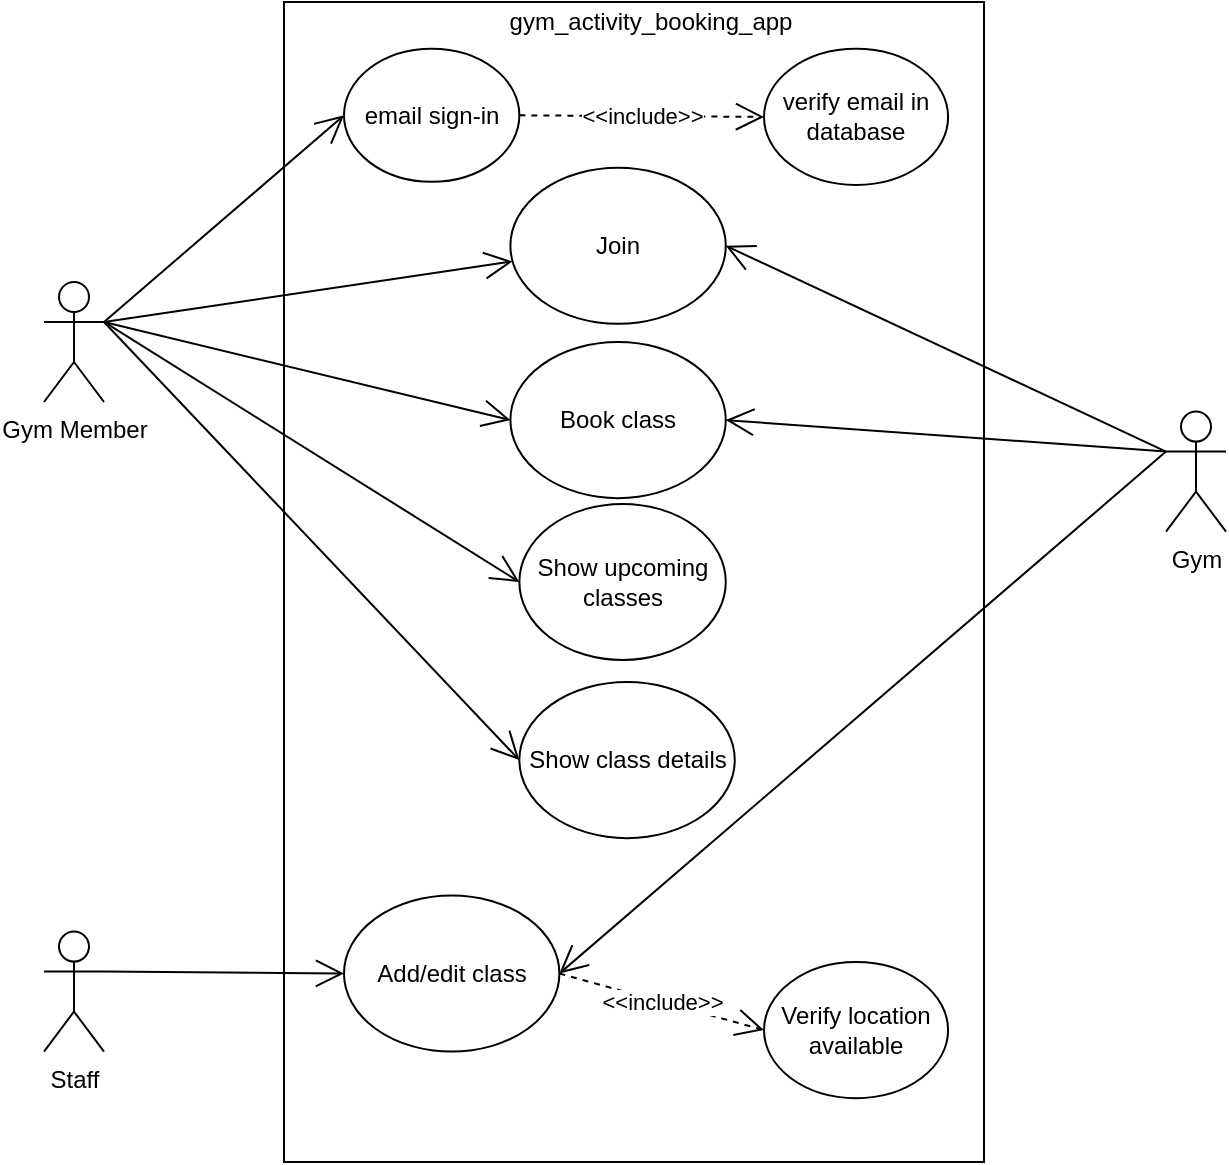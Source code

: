 <mxfile version="14.6.9" type="device"><diagram id="HGOb7qaeOCTg50rsVTjt" name="Page-1"><mxGraphModel dx="1666" dy="826" grid="1" gridSize="10" guides="1" tooltips="1" connect="1" arrows="1" fold="1" page="1" pageScale="1" pageWidth="827" pageHeight="1169" math="0" shadow="0"><root><mxCell id="0"/><mxCell id="1" parent="0"/><mxCell id="JqDtZOUEjuC0WS2-WJum-6" value="Gym Member" style="shape=umlActor;verticalLabelPosition=bottom;verticalAlign=top;html=1;outlineConnect=0;" parent="1" vertex="1"><mxGeometry x="110" y="610" width="30" height="60" as="geometry"/></mxCell><mxCell id="JqDtZOUEjuC0WS2-WJum-10" value="" style="group" parent="1" vertex="1" connectable="0"><mxGeometry x="230" y="470" width="350" height="580" as="geometry"/></mxCell><mxCell id="JqDtZOUEjuC0WS2-WJum-2" value="" style="rounded=0;whiteSpace=wrap;html=1;" parent="JqDtZOUEjuC0WS2-WJum-10" vertex="1"><mxGeometry width="350" height="560.667" as="geometry"/></mxCell><mxCell id="JqDtZOUEjuC0WS2-WJum-3" value="gym_activity_booking_app" style="text;html=1;align=center;verticalAlign=middle;resizable=0;points=[];autosize=1;strokeColor=none;" parent="JqDtZOUEjuC0WS2-WJum-10" vertex="1"><mxGeometry x="103.205" width="160" height="20" as="geometry"/></mxCell><mxCell id="JqDtZOUEjuC0WS2-WJum-14" value="Join" style="ellipse;whiteSpace=wrap;html=1;" parent="JqDtZOUEjuC0WS2-WJum-10" vertex="1"><mxGeometry x="98.718" y="43.5" width="107.692" height="75.477" as="geometry"/></mxCell><mxCell id="JqDtZOUEjuC0WS2-WJum-16" value="Book class" style="ellipse;whiteSpace=wrap;html=1;" parent="JqDtZOUEjuC0WS2-WJum-10" vertex="1"><mxGeometry x="98.718" y="125.667" width="107.692" height="75.468" as="geometry"/></mxCell><mxCell id="JqDtZOUEjuC0WS2-WJum-17" value="Show upcoming classes" style="ellipse;whiteSpace=wrap;html=1;" parent="JqDtZOUEjuC0WS2-WJum-10" vertex="1"><mxGeometry x="98.718" y="212.667" width="107.692" height="75.468" as="geometry"/></mxCell><mxCell id="JqDtZOUEjuC0WS2-WJum-18" value="Show class details" style="ellipse;whiteSpace=wrap;html=1;" parent="JqDtZOUEjuC0WS2-WJum-10" vertex="1"><mxGeometry x="98.718" y="299.667" width="107.692" height="75.468" as="geometry"/></mxCell><mxCell id="JqDtZOUEjuC0WS2-WJum-19" value="" style="group" parent="JqDtZOUEjuC0WS2-WJum-10" vertex="1" connectable="0"><mxGeometry width="350" height="580" as="geometry"/></mxCell><mxCell id="JqDtZOUEjuC0WS2-WJum-20" value="" style="rounded=0;whiteSpace=wrap;html=1;" parent="JqDtZOUEjuC0WS2-WJum-19" vertex="1"><mxGeometry width="350" height="580" as="geometry"/></mxCell><mxCell id="JqDtZOUEjuC0WS2-WJum-21" value="gym_activity_booking_app" style="text;html=1;align=center;verticalAlign=middle;resizable=0;points=[];autosize=1;strokeColor=none;" parent="JqDtZOUEjuC0WS2-WJum-19" vertex="1"><mxGeometry x="103.205" width="160" height="20" as="geometry"/></mxCell><mxCell id="JqDtZOUEjuC0WS2-WJum-22" value="Join" style="ellipse;whiteSpace=wrap;html=1;" parent="JqDtZOUEjuC0WS2-WJum-19" vertex="1"><mxGeometry x="113.198" y="82.857" width="107.692" height="78.08" as="geometry"/></mxCell><mxCell id="JqDtZOUEjuC0WS2-WJum-23" value="Book class" style="ellipse;whiteSpace=wrap;html=1;" parent="JqDtZOUEjuC0WS2-WJum-19" vertex="1"><mxGeometry x="113.198" y="170.001" width="107.692" height="78.07" as="geometry"/></mxCell><mxCell id="JqDtZOUEjuC0WS2-WJum-24" value="Show upcoming classes" style="ellipse;whiteSpace=wrap;html=1;" parent="JqDtZOUEjuC0WS2-WJum-19" vertex="1"><mxGeometry x="117.69" y="250.96" width="103.2" height="78.07" as="geometry"/></mxCell><mxCell id="JqDtZOUEjuC0WS2-WJum-25" value="Show class details" style="ellipse;whiteSpace=wrap;html=1;" parent="JqDtZOUEjuC0WS2-WJum-19" vertex="1"><mxGeometry x="117.688" y="340.0" width="107.692" height="78.07" as="geometry"/></mxCell><mxCell id="JqDtZOUEjuC0WS2-WJum-26" value="Add/edit class" style="ellipse;whiteSpace=wrap;html=1;" parent="JqDtZOUEjuC0WS2-WJum-19" vertex="1"><mxGeometry x="30.002" y="446.732" width="107.692" height="78.07" as="geometry"/></mxCell><mxCell id="JqDtZOUEjuC0WS2-WJum-30" value="Verify location available" style="ellipse;whiteSpace=wrap;html=1;" parent="JqDtZOUEjuC0WS2-WJum-19" vertex="1"><mxGeometry x="240" y="480" width="92.05" height="68.07" as="geometry"/></mxCell><mxCell id="JqDtZOUEjuC0WS2-WJum-32" value="&amp;lt;&amp;lt;include&amp;gt;&amp;gt;" style="endArrow=open;endSize=12;dashed=1;html=1;exitX=1;exitY=0.5;exitDx=0;exitDy=0;entryX=0;entryY=0.5;entryDx=0;entryDy=0;" parent="JqDtZOUEjuC0WS2-WJum-19" source="JqDtZOUEjuC0WS2-WJum-26" target="JqDtZOUEjuC0WS2-WJum-30" edge="1"><mxGeometry width="160" relative="1" as="geometry"><mxPoint x="197.436" y="425.333" as="sourcePoint"/><mxPoint x="341.026" y="425.333" as="targetPoint"/></mxGeometry></mxCell><mxCell id="9XfhfRRnaFbIVPz654U4-1" value="email sign-in" style="ellipse;whiteSpace=wrap;html=1;" parent="JqDtZOUEjuC0WS2-WJum-19" vertex="1"><mxGeometry x="30" y="23.42" width="87.69" height="66.49" as="geometry"/></mxCell><mxCell id="9XfhfRRnaFbIVPz654U4-20" value="verify email in database" style="ellipse;whiteSpace=wrap;html=1;" parent="JqDtZOUEjuC0WS2-WJum-19" vertex="1"><mxGeometry x="240" y="23.42" width="92.05" height="68.07" as="geometry"/></mxCell><mxCell id="9XfhfRRnaFbIVPz654U4-21" value="&amp;lt;&amp;lt;include&amp;gt;&amp;gt;" style="endArrow=open;endSize=12;dashed=1;html=1;exitX=1;exitY=0.5;exitDx=0;exitDy=0;entryX=0;entryY=0.5;entryDx=0;entryDy=0;" parent="JqDtZOUEjuC0WS2-WJum-19" source="9XfhfRRnaFbIVPz654U4-1" target="9XfhfRRnaFbIVPz654U4-20" edge="1"><mxGeometry width="160" relative="1" as="geometry"><mxPoint x="123.844" y="43.317" as="sourcePoint"/><mxPoint x="226.15" y="71.585" as="targetPoint"/></mxGeometry></mxCell><mxCell id="JqDtZOUEjuC0WS2-WJum-11" value="Staff" style="shape=umlActor;verticalLabelPosition=bottom;verticalAlign=top;html=1;outlineConnect=0;" parent="1" vertex="1"><mxGeometry x="110" y="934.8" width="30" height="60" as="geometry"/></mxCell><mxCell id="JqDtZOUEjuC0WS2-WJum-15" value="Gym" style="shape=umlActor;verticalLabelPosition=bottom;verticalAlign=top;html=1;outlineConnect=0;" parent="1" vertex="1"><mxGeometry x="671" y="674.8" width="30" height="60" as="geometry"/></mxCell><mxCell id="JqDtZOUEjuC0WS2-WJum-29" value="" style="endArrow=open;endFill=1;endSize=12;html=1;exitX=1;exitY=0.333;exitDx=0;exitDy=0;exitPerimeter=0;" parent="1" source="JqDtZOUEjuC0WS2-WJum-6" target="JqDtZOUEjuC0WS2-WJum-22" edge="1"><mxGeometry width="160" relative="1" as="geometry"><mxPoint x="170" y="620" as="sourcePoint"/><mxPoint x="330" y="620" as="targetPoint"/></mxGeometry></mxCell><mxCell id="JqDtZOUEjuC0WS2-WJum-33" value="" style="endArrow=open;endFill=1;endSize=12;html=1;exitX=1;exitY=0.333;exitDx=0;exitDy=0;exitPerimeter=0;entryX=0;entryY=0.5;entryDx=0;entryDy=0;" parent="1" source="JqDtZOUEjuC0WS2-WJum-6" target="JqDtZOUEjuC0WS2-WJum-23" edge="1"><mxGeometry width="160" relative="1" as="geometry"><mxPoint x="170" y="753.43" as="sourcePoint"/><mxPoint x="371.733" y="720.004" as="targetPoint"/></mxGeometry></mxCell><mxCell id="JqDtZOUEjuC0WS2-WJum-35" value="" style="endArrow=open;endFill=1;endSize=12;html=1;entryX=0;entryY=0.5;entryDx=0;entryDy=0;" parent="1" target="JqDtZOUEjuC0WS2-WJum-25" edge="1"><mxGeometry width="160" relative="1" as="geometry"><mxPoint x="140" y="630" as="sourcePoint"/><mxPoint x="330.0" y="857.967" as="targetPoint"/></mxGeometry></mxCell><mxCell id="JqDtZOUEjuC0WS2-WJum-36" value="" style="endArrow=open;endFill=1;endSize=12;html=1;exitX=0;exitY=0.333;exitDx=0;exitDy=0;exitPerimeter=0;entryX=1;entryY=0.5;entryDx=0;entryDy=0;" parent="1" source="JqDtZOUEjuC0WS2-WJum-15" target="JqDtZOUEjuC0WS2-WJum-23" edge="1"><mxGeometry width="160" relative="1" as="geometry"><mxPoint x="690" y="640" as="sourcePoint"/><mxPoint x="850" y="640" as="targetPoint"/></mxGeometry></mxCell><mxCell id="JqDtZOUEjuC0WS2-WJum-37" value="" style="endArrow=open;endFill=1;endSize=12;html=1;entryX=1;entryY=0.5;entryDx=0;entryDy=0;exitX=0;exitY=0.333;exitDx=0;exitDy=0;exitPerimeter=0;" parent="1" source="JqDtZOUEjuC0WS2-WJum-15" target="JqDtZOUEjuC0WS2-WJum-22" edge="1"><mxGeometry width="160" relative="1" as="geometry"><mxPoint x="730" y="740" as="sourcePoint"/><mxPoint x="840" y="640" as="targetPoint"/></mxGeometry></mxCell><mxCell id="JqDtZOUEjuC0WS2-WJum-38" value="" style="endArrow=open;endFill=1;endSize=12;html=1;entryX=0;entryY=0.5;entryDx=0;entryDy=0;exitX=1;exitY=0.333;exitDx=0;exitDy=0;exitPerimeter=0;" parent="1" source="JqDtZOUEjuC0WS2-WJum-11" target="JqDtZOUEjuC0WS2-WJum-26" edge="1"><mxGeometry width="160" relative="1" as="geometry"><mxPoint x="80" y="990" as="sourcePoint"/><mxPoint x="240" y="990" as="targetPoint"/></mxGeometry></mxCell><mxCell id="JqDtZOUEjuC0WS2-WJum-39" value="" style="endArrow=open;endFill=1;endSize=12;html=1;exitX=0;exitY=0.333;exitDx=0;exitDy=0;exitPerimeter=0;entryX=1;entryY=0.5;entryDx=0;entryDy=0;" parent="1" source="JqDtZOUEjuC0WS2-WJum-15" target="JqDtZOUEjuC0WS2-WJum-26" edge="1"><mxGeometry width="160" relative="1" as="geometry"><mxPoint x="680" y="860" as="sourcePoint"/><mxPoint x="840" y="860" as="targetPoint"/></mxGeometry></mxCell><mxCell id="JqDtZOUEjuC0WS2-WJum-34" value="" style="endArrow=open;endFill=1;endSize=12;html=1;entryX=0;entryY=0.5;entryDx=0;entryDy=0;exitX=1;exitY=0.333;exitDx=0;exitDy=0;exitPerimeter=0;" parent="1" source="JqDtZOUEjuC0WS2-WJum-6" target="JqDtZOUEjuC0WS2-WJum-24" edge="1"><mxGeometry width="160" relative="1" as="geometry"><mxPoint x="149.231" y="606.5" as="sourcePoint"/><mxPoint x="346.667" y="758.607" as="targetPoint"/></mxGeometry></mxCell><mxCell id="9XfhfRRnaFbIVPz654U4-22" value="" style="endArrow=open;endFill=1;endSize=12;html=1;exitX=1;exitY=0.333;exitDx=0;exitDy=0;exitPerimeter=0;entryX=0;entryY=0.5;entryDx=0;entryDy=0;" parent="1" source="JqDtZOUEjuC0WS2-WJum-6" target="9XfhfRRnaFbIVPz654U4-1" edge="1"><mxGeometry width="160" relative="1" as="geometry"><mxPoint x="-10.0" y="550.43" as="sourcePoint"/><mxPoint x="194.247" y="519.995" as="targetPoint"/></mxGeometry></mxCell></root></mxGraphModel></diagram></mxfile>